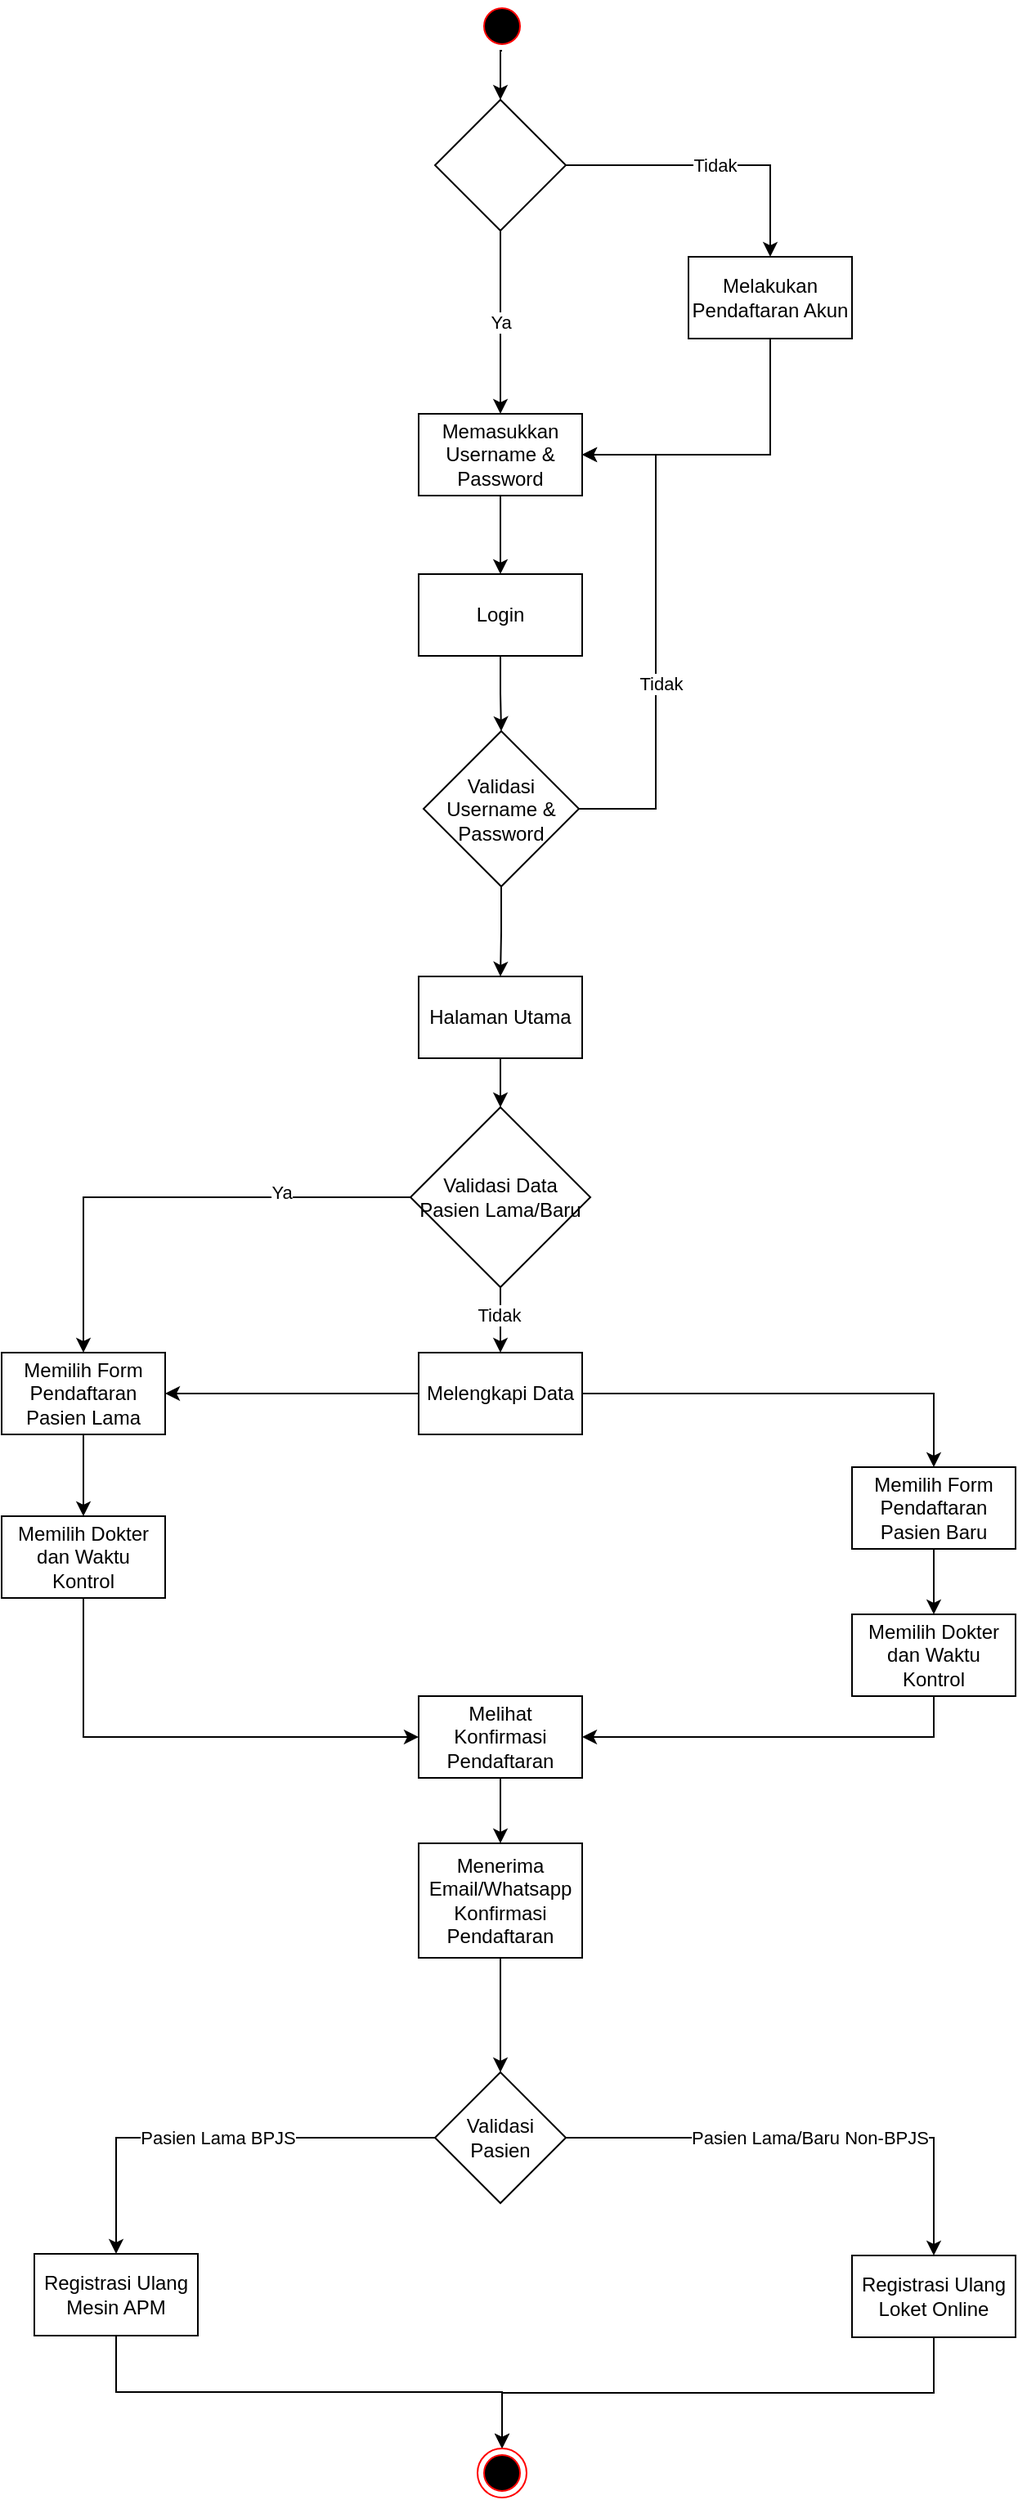 <mxfile version="22.1.5" type="device">
  <diagram name="Page-1" id="yQESkLhXEzzQQhn5hz1w">
    <mxGraphModel dx="1050" dy="1685" grid="1" gridSize="10" guides="1" tooltips="1" connect="1" arrows="1" fold="1" page="1" pageScale="1" pageWidth="850" pageHeight="1100" math="0" shadow="0">
      <root>
        <mxCell id="0" />
        <mxCell id="1" parent="0" />
        <mxCell id="xEw2rrlbEqYeuh8n6W4B-4" style="edgeStyle=orthogonalEdgeStyle;rounded=0;orthogonalLoop=1;jettySize=auto;html=1;exitX=0.5;exitY=1;exitDx=0;exitDy=0;entryX=0.5;entryY=0;entryDx=0;entryDy=0;" edge="1" parent="1" source="Td_hASd5y9tShkf-4XBK-1" target="xEw2rrlbEqYeuh8n6W4B-2">
          <mxGeometry relative="1" as="geometry" />
        </mxCell>
        <mxCell id="Td_hASd5y9tShkf-4XBK-1" value="" style="ellipse;html=1;shape=startState;fillColor=#000000;strokeColor=#ff0000;" parent="1" vertex="1">
          <mxGeometry x="411" y="-126" width="30" height="30" as="geometry" />
        </mxCell>
        <mxCell id="Td_hASd5y9tShkf-4XBK-5" style="edgeStyle=orthogonalEdgeStyle;rounded=0;orthogonalLoop=1;jettySize=auto;html=1;exitX=0.5;exitY=1;exitDx=0;exitDy=0;entryX=0.5;entryY=0;entryDx=0;entryDy=0;" parent="1" source="Td_hASd5y9tShkf-4XBK-3" target="Td_hASd5y9tShkf-4XBK-4" edge="1">
          <mxGeometry relative="1" as="geometry" />
        </mxCell>
        <mxCell id="Td_hASd5y9tShkf-4XBK-3" value="Login" style="html=1;dashed=0;whiteSpace=wrap;" parent="1" vertex="1">
          <mxGeometry x="375" y="224" width="100" height="50" as="geometry" />
        </mxCell>
        <mxCell id="Td_hASd5y9tShkf-4XBK-8" style="edgeStyle=orthogonalEdgeStyle;rounded=0;orthogonalLoop=1;jettySize=auto;html=1;exitX=1;exitY=0.5;exitDx=0;exitDy=0;entryX=1;entryY=0.5;entryDx=0;entryDy=0;" parent="1" source="Td_hASd5y9tShkf-4XBK-4" target="Td_hASd5y9tShkf-4XBK-11" edge="1">
          <mxGeometry relative="1" as="geometry">
            <mxPoint x="570" y="367" as="targetPoint" />
            <Array as="points">
              <mxPoint x="520" y="368" />
              <mxPoint x="520" y="151" />
            </Array>
          </mxGeometry>
        </mxCell>
        <mxCell id="Td_hASd5y9tShkf-4XBK-21" value="Tidak" style="edgeLabel;html=1;align=center;verticalAlign=middle;resizable=0;points=[];" parent="Td_hASd5y9tShkf-4XBK-8" vertex="1" connectable="0">
          <mxGeometry x="-0.2" y="-3" relative="1" as="geometry">
            <mxPoint as="offset" />
          </mxGeometry>
        </mxCell>
        <mxCell id="Td_hASd5y9tShkf-4XBK-23" style="edgeStyle=orthogonalEdgeStyle;rounded=0;orthogonalLoop=1;jettySize=auto;html=1;exitX=0.5;exitY=1;exitDx=0;exitDy=0;entryX=0.5;entryY=0;entryDx=0;entryDy=0;" parent="1" source="Td_hASd5y9tShkf-4XBK-4" target="Td_hASd5y9tShkf-4XBK-22" edge="1">
          <mxGeometry relative="1" as="geometry" />
        </mxCell>
        <mxCell id="Td_hASd5y9tShkf-4XBK-4" value="Validasi Username &amp;amp; Password" style="rhombus;whiteSpace=wrap;html=1;" parent="1" vertex="1">
          <mxGeometry x="378" y="320" width="95" height="95" as="geometry" />
        </mxCell>
        <mxCell id="Td_hASd5y9tShkf-4XBK-14" style="edgeStyle=orthogonalEdgeStyle;rounded=0;orthogonalLoop=1;jettySize=auto;html=1;exitX=0.5;exitY=1;exitDx=0;exitDy=0;entryX=0.5;entryY=0;entryDx=0;entryDy=0;" parent="1" source="Td_hASd5y9tShkf-4XBK-11" target="Td_hASd5y9tShkf-4XBK-3" edge="1">
          <mxGeometry relative="1" as="geometry" />
        </mxCell>
        <mxCell id="Td_hASd5y9tShkf-4XBK-11" value="Memasukkan Username &amp;amp; Password" style="html=1;dashed=0;whiteSpace=wrap;" parent="1" vertex="1">
          <mxGeometry x="375" y="126" width="100" height="50" as="geometry" />
        </mxCell>
        <mxCell id="Td_hASd5y9tShkf-4XBK-19" style="edgeStyle=orthogonalEdgeStyle;rounded=0;orthogonalLoop=1;jettySize=auto;html=1;exitX=0.5;exitY=1;exitDx=0;exitDy=0;entryX=1;entryY=0.5;entryDx=0;entryDy=0;" parent="1" source="Td_hASd5y9tShkf-4XBK-17" target="Td_hASd5y9tShkf-4XBK-11" edge="1">
          <mxGeometry relative="1" as="geometry" />
        </mxCell>
        <mxCell id="Td_hASd5y9tShkf-4XBK-17" value="Melakukan Pendaftaran Akun" style="html=1;dashed=0;whiteSpace=wrap;" parent="1" vertex="1">
          <mxGeometry x="540" y="30" width="100" height="50" as="geometry" />
        </mxCell>
        <mxCell id="Td_hASd5y9tShkf-4XBK-22" value="Halaman Utama" style="html=1;dashed=0;whiteSpace=wrap;" parent="1" vertex="1">
          <mxGeometry x="375" y="470" width="100" height="50" as="geometry" />
        </mxCell>
        <mxCell id="Td_hASd5y9tShkf-4XBK-26" style="edgeStyle=orthogonalEdgeStyle;rounded=0;orthogonalLoop=1;jettySize=auto;html=1;exitX=0.5;exitY=1;exitDx=0;exitDy=0;entryX=0.5;entryY=0;entryDx=0;entryDy=0;" parent="1" source="Td_hASd5y9tShkf-4XBK-22" target="Td_hASd5y9tShkf-4XBK-29" edge="1">
          <mxGeometry relative="1" as="geometry">
            <mxPoint x="425" y="600" as="targetPoint" />
          </mxGeometry>
        </mxCell>
        <mxCell id="Td_hASd5y9tShkf-4XBK-48" style="edgeStyle=orthogonalEdgeStyle;rounded=0;orthogonalLoop=1;jettySize=auto;html=1;exitX=0.5;exitY=1;exitDx=0;exitDy=0;entryX=0.5;entryY=0;entryDx=0;entryDy=0;" parent="1" source="Td_hASd5y9tShkf-4XBK-27" target="Td_hASd5y9tShkf-4XBK-38" edge="1">
          <mxGeometry relative="1" as="geometry" />
        </mxCell>
        <mxCell id="Td_hASd5y9tShkf-4XBK-27" value="Memilih Form Pendaftaran Pasien Lama" style="html=1;dashed=0;whiteSpace=wrap;" parent="1" vertex="1">
          <mxGeometry x="120" y="700" width="100" height="50" as="geometry" />
        </mxCell>
        <mxCell id="Td_hASd5y9tShkf-4XBK-51" style="edgeStyle=orthogonalEdgeStyle;rounded=0;orthogonalLoop=1;jettySize=auto;html=1;exitX=0.5;exitY=1;exitDx=0;exitDy=0;entryX=0.5;entryY=0;entryDx=0;entryDy=0;" parent="1" source="Td_hASd5y9tShkf-4XBK-28" target="Td_hASd5y9tShkf-4XBK-39" edge="1">
          <mxGeometry relative="1" as="geometry" />
        </mxCell>
        <mxCell id="Td_hASd5y9tShkf-4XBK-28" value="Memilih Form Pendaftaran Pasien Baru" style="html=1;dashed=0;whiteSpace=wrap;" parent="1" vertex="1">
          <mxGeometry x="640" y="770" width="100" height="50" as="geometry" />
        </mxCell>
        <mxCell id="Td_hASd5y9tShkf-4XBK-30" style="edgeStyle=orthogonalEdgeStyle;rounded=0;orthogonalLoop=1;jettySize=auto;html=1;exitX=1;exitY=0.5;exitDx=0;exitDy=0;entryX=0.5;entryY=0;entryDx=0;entryDy=0;" parent="1" source="Td_hASd5y9tShkf-4XBK-43" target="Td_hASd5y9tShkf-4XBK-28" edge="1">
          <mxGeometry relative="1" as="geometry" />
        </mxCell>
        <mxCell id="Td_hASd5y9tShkf-4XBK-31" style="edgeStyle=orthogonalEdgeStyle;rounded=0;orthogonalLoop=1;jettySize=auto;html=1;exitX=0;exitY=0.5;exitDx=0;exitDy=0;entryX=0.5;entryY=0;entryDx=0;entryDy=0;" parent="1" source="Td_hASd5y9tShkf-4XBK-29" target="Td_hASd5y9tShkf-4XBK-27" edge="1">
          <mxGeometry relative="1" as="geometry" />
        </mxCell>
        <mxCell id="Td_hASd5y9tShkf-4XBK-44" value="Ya" style="edgeLabel;html=1;align=center;verticalAlign=middle;resizable=0;points=[];" parent="Td_hASd5y9tShkf-4XBK-31" vertex="1" connectable="0">
          <mxGeometry x="-0.466" y="-3" relative="1" as="geometry">
            <mxPoint as="offset" />
          </mxGeometry>
        </mxCell>
        <mxCell id="Td_hASd5y9tShkf-4XBK-46" style="edgeStyle=orthogonalEdgeStyle;rounded=0;orthogonalLoop=1;jettySize=auto;html=1;exitX=0.5;exitY=1;exitDx=0;exitDy=0;entryX=0.5;entryY=0;entryDx=0;entryDy=0;" parent="1" source="Td_hASd5y9tShkf-4XBK-29" target="Td_hASd5y9tShkf-4XBK-43" edge="1">
          <mxGeometry relative="1" as="geometry" />
        </mxCell>
        <mxCell id="Td_hASd5y9tShkf-4XBK-50" value="Tidak" style="edgeLabel;html=1;align=center;verticalAlign=middle;resizable=0;points=[];" parent="Td_hASd5y9tShkf-4XBK-46" vertex="1" connectable="0">
          <mxGeometry x="-0.153" y="-1" relative="1" as="geometry">
            <mxPoint as="offset" />
          </mxGeometry>
        </mxCell>
        <mxCell id="Td_hASd5y9tShkf-4XBK-29" value="Validasi Data Pasien Lama/Baru" style="rhombus;whiteSpace=wrap;html=1;" parent="1" vertex="1">
          <mxGeometry x="370" y="550" width="110" height="110" as="geometry" />
        </mxCell>
        <mxCell id="Td_hASd5y9tShkf-4XBK-54" style="edgeStyle=orthogonalEdgeStyle;rounded=0;orthogonalLoop=1;jettySize=auto;html=1;exitX=0.5;exitY=1;exitDx=0;exitDy=0;entryX=0;entryY=0.5;entryDx=0;entryDy=0;" parent="1" source="Td_hASd5y9tShkf-4XBK-38" target="Td_hASd5y9tShkf-4XBK-52" edge="1">
          <mxGeometry relative="1" as="geometry" />
        </mxCell>
        <mxCell id="Td_hASd5y9tShkf-4XBK-38" value="Memilih Dokter dan Waktu Kontrol" style="html=1;dashed=0;whiteSpace=wrap;" parent="1" vertex="1">
          <mxGeometry x="120" y="800" width="100" height="50" as="geometry" />
        </mxCell>
        <mxCell id="Td_hASd5y9tShkf-4XBK-53" style="edgeStyle=orthogonalEdgeStyle;rounded=0;orthogonalLoop=1;jettySize=auto;html=1;exitX=0.5;exitY=1;exitDx=0;exitDy=0;entryX=1;entryY=0.5;entryDx=0;entryDy=0;" parent="1" source="Td_hASd5y9tShkf-4XBK-39" target="Td_hASd5y9tShkf-4XBK-52" edge="1">
          <mxGeometry relative="1" as="geometry" />
        </mxCell>
        <mxCell id="Td_hASd5y9tShkf-4XBK-39" value="Memilih Dokter dan Waktu Kontrol" style="html=1;dashed=0;whiteSpace=wrap;" parent="1" vertex="1">
          <mxGeometry x="640" y="860" width="100" height="50" as="geometry" />
        </mxCell>
        <mxCell id="Td_hASd5y9tShkf-4XBK-49" style="edgeStyle=orthogonalEdgeStyle;rounded=0;orthogonalLoop=1;jettySize=auto;html=1;exitX=0;exitY=0.5;exitDx=0;exitDy=0;entryX=1;entryY=0.5;entryDx=0;entryDy=0;" parent="1" source="Td_hASd5y9tShkf-4XBK-43" target="Td_hASd5y9tShkf-4XBK-27" edge="1">
          <mxGeometry relative="1" as="geometry" />
        </mxCell>
        <mxCell id="Td_hASd5y9tShkf-4XBK-43" value="Melengkapi Data" style="html=1;dashed=0;whiteSpace=wrap;" parent="1" vertex="1">
          <mxGeometry x="375" y="700" width="100" height="50" as="geometry" />
        </mxCell>
        <mxCell id="Td_hASd5y9tShkf-4XBK-56" style="edgeStyle=orthogonalEdgeStyle;rounded=0;orthogonalLoop=1;jettySize=auto;html=1;exitX=0.5;exitY=1;exitDx=0;exitDy=0;entryX=0.5;entryY=0;entryDx=0;entryDy=0;" parent="1" source="Td_hASd5y9tShkf-4XBK-52" target="Td_hASd5y9tShkf-4XBK-55" edge="1">
          <mxGeometry relative="1" as="geometry" />
        </mxCell>
        <mxCell id="Td_hASd5y9tShkf-4XBK-52" value="Melihat Konfirmasi Pendaftaran" style="html=1;dashed=0;whiteSpace=wrap;" parent="1" vertex="1">
          <mxGeometry x="375" y="910" width="100" height="50" as="geometry" />
        </mxCell>
        <mxCell id="Td_hASd5y9tShkf-4XBK-62" style="edgeStyle=orthogonalEdgeStyle;rounded=0;orthogonalLoop=1;jettySize=auto;html=1;exitX=0.5;exitY=1;exitDx=0;exitDy=0;entryX=0.5;entryY=0;entryDx=0;entryDy=0;" parent="1" source="Td_hASd5y9tShkf-4XBK-55" target="Td_hASd5y9tShkf-4XBK-57" edge="1">
          <mxGeometry relative="1" as="geometry" />
        </mxCell>
        <mxCell id="Td_hASd5y9tShkf-4XBK-55" value="Menerima Email/Whatsapp Konfirmasi Pendaftaran" style="html=1;dashed=0;whiteSpace=wrap;" parent="1" vertex="1">
          <mxGeometry x="375" y="1000" width="100" height="70" as="geometry" />
        </mxCell>
        <mxCell id="Td_hASd5y9tShkf-4XBK-60" value="Pasien Lama/Baru Non-BPJS" style="edgeStyle=orthogonalEdgeStyle;rounded=0;orthogonalLoop=1;jettySize=auto;html=1;exitX=1;exitY=0.5;exitDx=0;exitDy=0;entryX=0.5;entryY=0;entryDx=0;entryDy=0;" parent="1" source="Td_hASd5y9tShkf-4XBK-57" target="Td_hASd5y9tShkf-4XBK-59" edge="1">
          <mxGeometry relative="1" as="geometry" />
        </mxCell>
        <mxCell id="Td_hASd5y9tShkf-4XBK-61" value="Pasien Lama BPJS" style="edgeStyle=orthogonalEdgeStyle;rounded=0;orthogonalLoop=1;jettySize=auto;html=1;exitX=0;exitY=0.5;exitDx=0;exitDy=0;entryX=0.5;entryY=0;entryDx=0;entryDy=0;" parent="1" source="Td_hASd5y9tShkf-4XBK-57" target="Td_hASd5y9tShkf-4XBK-58" edge="1">
          <mxGeometry relative="1" as="geometry" />
        </mxCell>
        <mxCell id="Td_hASd5y9tShkf-4XBK-57" value="Validasi Pasien" style="rhombus;whiteSpace=wrap;html=1;" parent="1" vertex="1">
          <mxGeometry x="385" y="1140" width="80" height="80" as="geometry" />
        </mxCell>
        <mxCell id="Td_hASd5y9tShkf-4XBK-65" style="edgeStyle=orthogonalEdgeStyle;rounded=0;orthogonalLoop=1;jettySize=auto;html=1;exitX=0.5;exitY=1;exitDx=0;exitDy=0;entryX=0.5;entryY=0;entryDx=0;entryDy=0;" parent="1" source="Td_hASd5y9tShkf-4XBK-58" target="Td_hASd5y9tShkf-4XBK-63" edge="1">
          <mxGeometry relative="1" as="geometry">
            <mxPoint x="420" y="1370" as="targetPoint" />
          </mxGeometry>
        </mxCell>
        <mxCell id="Td_hASd5y9tShkf-4XBK-58" value="Registrasi Ulang Mesin APM" style="html=1;dashed=0;whiteSpace=wrap;" parent="1" vertex="1">
          <mxGeometry x="140" y="1251" width="100" height="50" as="geometry" />
        </mxCell>
        <mxCell id="Td_hASd5y9tShkf-4XBK-64" style="edgeStyle=orthogonalEdgeStyle;rounded=0;orthogonalLoop=1;jettySize=auto;html=1;exitX=0.5;exitY=1;exitDx=0;exitDy=0;entryX=0.5;entryY=0;entryDx=0;entryDy=0;" parent="1" source="Td_hASd5y9tShkf-4XBK-59" target="Td_hASd5y9tShkf-4XBK-63" edge="1">
          <mxGeometry relative="1" as="geometry" />
        </mxCell>
        <mxCell id="Td_hASd5y9tShkf-4XBK-59" value="Registrasi Ulang Loket Online" style="html=1;dashed=0;whiteSpace=wrap;" parent="1" vertex="1">
          <mxGeometry x="640" y="1252" width="100" height="50" as="geometry" />
        </mxCell>
        <mxCell id="Td_hASd5y9tShkf-4XBK-63" value="" style="ellipse;html=1;shape=endState;fillColor=#000000;strokeColor=#ff0000;" parent="1" vertex="1">
          <mxGeometry x="411" y="1370" width="30" height="30" as="geometry" />
        </mxCell>
        <mxCell id="ceY3i2jJzdet7MN6qrDs-3" value="Ya" style="edgeStyle=orthogonalEdgeStyle;rounded=0;orthogonalLoop=1;jettySize=auto;html=1;exitX=0.5;exitY=1;exitDx=0;exitDy=0;entryX=0.5;entryY=0;entryDx=0;entryDy=0;" parent="1" source="xEw2rrlbEqYeuh8n6W4B-2" target="Td_hASd5y9tShkf-4XBK-11" edge="1">
          <mxGeometry relative="1" as="geometry">
            <mxPoint x="425" y="60" as="sourcePoint" />
          </mxGeometry>
        </mxCell>
        <mxCell id="xEw2rrlbEqYeuh8n6W4B-3" value="Tidak" style="edgeStyle=orthogonalEdgeStyle;rounded=0;orthogonalLoop=1;jettySize=auto;html=1;exitX=1;exitY=0.5;exitDx=0;exitDy=0;entryX=0.5;entryY=0;entryDx=0;entryDy=0;" edge="1" parent="1" source="xEw2rrlbEqYeuh8n6W4B-2" target="Td_hASd5y9tShkf-4XBK-17">
          <mxGeometry relative="1" as="geometry" />
        </mxCell>
        <mxCell id="xEw2rrlbEqYeuh8n6W4B-2" value="" style="rhombus;whiteSpace=wrap;html=1;" vertex="1" parent="1">
          <mxGeometry x="385" y="-66" width="80" height="80" as="geometry" />
        </mxCell>
      </root>
    </mxGraphModel>
  </diagram>
</mxfile>
